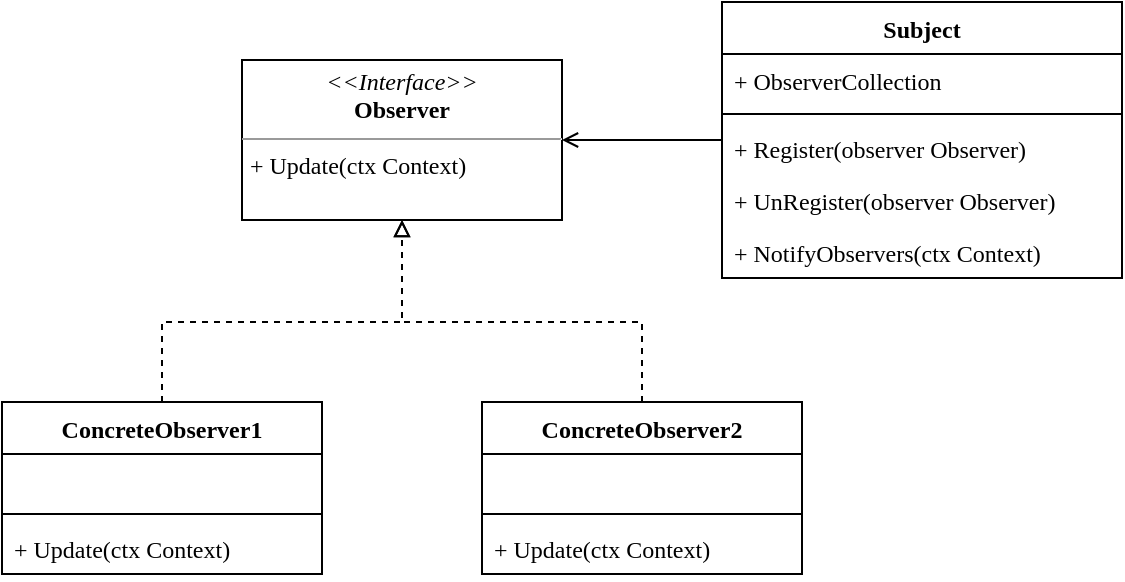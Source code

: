 <mxfile version="20.8.16" type="device"><diagram name="第 1 页" id="RY9XKbA3atI1GiTKs-Qv"><mxGraphModel dx="612" dy="610" grid="1" gridSize="10" guides="1" tooltips="1" connect="1" arrows="1" fold="1" page="1" pageScale="1" pageWidth="827" pageHeight="1169" math="0" shadow="0"><root><mxCell id="0"/><mxCell id="1" parent="0"/><mxCell id="WtPg9HPOiO-f3pqNgbRp-1" value="&lt;p style=&quot;margin:0px;margin-top:4px;text-align:center;&quot;&gt;&lt;i&gt;&amp;lt;&amp;lt;Interface&amp;gt;&amp;gt;&lt;/i&gt;&lt;br&gt;&lt;b&gt;Observer&lt;/b&gt;&lt;/p&gt;&lt;hr size=&quot;1&quot;&gt;&lt;p style=&quot;margin:0px;margin-left:4px;&quot;&gt;+ Update(ctx Context)&lt;br&gt;&lt;/p&gt;" style="verticalAlign=top;align=left;overflow=fill;fontSize=12;fontFamily=Times New Roman;html=1;" vertex="1" parent="1"><mxGeometry x="160" y="69" width="160" height="80" as="geometry"/></mxCell><mxCell id="WtPg9HPOiO-f3pqNgbRp-8" value="" style="edgeStyle=orthogonalEdgeStyle;rounded=0;orthogonalLoop=1;jettySize=auto;html=1;fontFamily=Times New Roman;endArrow=open;endFill=0;" edge="1" parent="1" source="WtPg9HPOiO-f3pqNgbRp-2" target="WtPg9HPOiO-f3pqNgbRp-1"><mxGeometry relative="1" as="geometry"/></mxCell><mxCell id="WtPg9HPOiO-f3pqNgbRp-2" value="Subject" style="swimlane;fontStyle=1;align=center;verticalAlign=top;childLayout=stackLayout;horizontal=1;startSize=26;horizontalStack=0;resizeParent=1;resizeParentMax=0;resizeLast=0;collapsible=1;marginBottom=0;fontFamily=Times New Roman;" vertex="1" parent="1"><mxGeometry x="400" y="40" width="200" height="138" as="geometry"/></mxCell><mxCell id="WtPg9HPOiO-f3pqNgbRp-3" value="+ ObserverCollection" style="text;strokeColor=none;fillColor=none;align=left;verticalAlign=top;spacingLeft=4;spacingRight=4;overflow=hidden;rotatable=0;points=[[0,0.5],[1,0.5]];portConstraint=eastwest;fontFamily=Times New Roman;" vertex="1" parent="WtPg9HPOiO-f3pqNgbRp-2"><mxGeometry y="26" width="200" height="26" as="geometry"/></mxCell><mxCell id="WtPg9HPOiO-f3pqNgbRp-4" value="" style="line;strokeWidth=1;fillColor=none;align=left;verticalAlign=middle;spacingTop=-1;spacingLeft=3;spacingRight=3;rotatable=0;labelPosition=right;points=[];portConstraint=eastwest;strokeColor=inherit;fontFamily=Times New Roman;" vertex="1" parent="WtPg9HPOiO-f3pqNgbRp-2"><mxGeometry y="52" width="200" height="8" as="geometry"/></mxCell><mxCell id="WtPg9HPOiO-f3pqNgbRp-5" value="+ Register(observer Observer)" style="text;strokeColor=none;fillColor=none;align=left;verticalAlign=top;spacingLeft=4;spacingRight=4;overflow=hidden;rotatable=0;points=[[0,0.5],[1,0.5]];portConstraint=eastwest;fontFamily=Times New Roman;" vertex="1" parent="WtPg9HPOiO-f3pqNgbRp-2"><mxGeometry y="60" width="200" height="26" as="geometry"/></mxCell><mxCell id="WtPg9HPOiO-f3pqNgbRp-6" value="+ UnRegister(observer Observer)" style="text;strokeColor=none;fillColor=none;align=left;verticalAlign=top;spacingLeft=4;spacingRight=4;overflow=hidden;rotatable=0;points=[[0,0.5],[1,0.5]];portConstraint=eastwest;fontFamily=Times New Roman;" vertex="1" parent="WtPg9HPOiO-f3pqNgbRp-2"><mxGeometry y="86" width="200" height="26" as="geometry"/></mxCell><mxCell id="WtPg9HPOiO-f3pqNgbRp-7" value="+ NotifyObservers(ctx Context)" style="text;strokeColor=none;fillColor=none;align=left;verticalAlign=top;spacingLeft=4;spacingRight=4;overflow=hidden;rotatable=0;points=[[0,0.5],[1,0.5]];portConstraint=eastwest;fontFamily=Times New Roman;" vertex="1" parent="WtPg9HPOiO-f3pqNgbRp-2"><mxGeometry y="112" width="200" height="26" as="geometry"/></mxCell><mxCell id="WtPg9HPOiO-f3pqNgbRp-17" style="edgeStyle=orthogonalEdgeStyle;rounded=0;orthogonalLoop=1;jettySize=auto;html=1;exitX=0.5;exitY=0;exitDx=0;exitDy=0;fontFamily=Times New Roman;endArrow=block;endFill=0;dashed=1;" edge="1" parent="1" source="WtPg9HPOiO-f3pqNgbRp-9" target="WtPg9HPOiO-f3pqNgbRp-1"><mxGeometry relative="1" as="geometry"><Array as="points"><mxPoint x="120" y="200"/><mxPoint x="240" y="200"/></Array></mxGeometry></mxCell><mxCell id="WtPg9HPOiO-f3pqNgbRp-9" value="ConcreteObserver1" style="swimlane;fontStyle=1;align=center;verticalAlign=top;childLayout=stackLayout;horizontal=1;startSize=26;horizontalStack=0;resizeParent=1;resizeParentMax=0;resizeLast=0;collapsible=1;marginBottom=0;fontFamily=Times New Roman;" vertex="1" parent="1"><mxGeometry x="40" y="240" width="160" height="86" as="geometry"/></mxCell><mxCell id="WtPg9HPOiO-f3pqNgbRp-10" value=" " style="text;strokeColor=none;fillColor=none;align=left;verticalAlign=top;spacingLeft=4;spacingRight=4;overflow=hidden;rotatable=0;points=[[0,0.5],[1,0.5]];portConstraint=eastwest;fontFamily=Times New Roman;" vertex="1" parent="WtPg9HPOiO-f3pqNgbRp-9"><mxGeometry y="26" width="160" height="26" as="geometry"/></mxCell><mxCell id="WtPg9HPOiO-f3pqNgbRp-11" value="" style="line;strokeWidth=1;fillColor=none;align=left;verticalAlign=middle;spacingTop=-1;spacingLeft=3;spacingRight=3;rotatable=0;labelPosition=right;points=[];portConstraint=eastwest;strokeColor=inherit;fontFamily=Times New Roman;" vertex="1" parent="WtPg9HPOiO-f3pqNgbRp-9"><mxGeometry y="52" width="160" height="8" as="geometry"/></mxCell><mxCell id="WtPg9HPOiO-f3pqNgbRp-12" value="+ Update(ctx Context)" style="text;strokeColor=none;fillColor=none;align=left;verticalAlign=top;spacingLeft=4;spacingRight=4;overflow=hidden;rotatable=0;points=[[0,0.5],[1,0.5]];portConstraint=eastwest;fontFamily=Times New Roman;" vertex="1" parent="WtPg9HPOiO-f3pqNgbRp-9"><mxGeometry y="60" width="160" height="26" as="geometry"/></mxCell><mxCell id="WtPg9HPOiO-f3pqNgbRp-18" style="edgeStyle=orthogonalEdgeStyle;rounded=0;orthogonalLoop=1;jettySize=auto;html=1;exitX=0.5;exitY=0;exitDx=0;exitDy=0;dashed=1;fontFamily=Times New Roman;endArrow=block;endFill=0;" edge="1" parent="1" source="WtPg9HPOiO-f3pqNgbRp-13" target="WtPg9HPOiO-f3pqNgbRp-1"><mxGeometry relative="1" as="geometry"><Array as="points"><mxPoint x="360" y="200"/><mxPoint x="240" y="200"/></Array></mxGeometry></mxCell><mxCell id="WtPg9HPOiO-f3pqNgbRp-13" value="ConcreteObserver2" style="swimlane;fontStyle=1;align=center;verticalAlign=top;childLayout=stackLayout;horizontal=1;startSize=26;horizontalStack=0;resizeParent=1;resizeParentMax=0;resizeLast=0;collapsible=1;marginBottom=0;fontFamily=Times New Roman;" vertex="1" parent="1"><mxGeometry x="280" y="240" width="160" height="86" as="geometry"/></mxCell><mxCell id="WtPg9HPOiO-f3pqNgbRp-14" value=" " style="text;strokeColor=none;fillColor=none;align=left;verticalAlign=top;spacingLeft=4;spacingRight=4;overflow=hidden;rotatable=0;points=[[0,0.5],[1,0.5]];portConstraint=eastwest;fontFamily=Times New Roman;" vertex="1" parent="WtPg9HPOiO-f3pqNgbRp-13"><mxGeometry y="26" width="160" height="26" as="geometry"/></mxCell><mxCell id="WtPg9HPOiO-f3pqNgbRp-15" value="" style="line;strokeWidth=1;fillColor=none;align=left;verticalAlign=middle;spacingTop=-1;spacingLeft=3;spacingRight=3;rotatable=0;labelPosition=right;points=[];portConstraint=eastwest;strokeColor=inherit;fontFamily=Times New Roman;" vertex="1" parent="WtPg9HPOiO-f3pqNgbRp-13"><mxGeometry y="52" width="160" height="8" as="geometry"/></mxCell><mxCell id="WtPg9HPOiO-f3pqNgbRp-16" value="+ Update(ctx Context)" style="text;strokeColor=none;fillColor=none;align=left;verticalAlign=top;spacingLeft=4;spacingRight=4;overflow=hidden;rotatable=0;points=[[0,0.5],[1,0.5]];portConstraint=eastwest;fontFamily=Times New Roman;" vertex="1" parent="WtPg9HPOiO-f3pqNgbRp-13"><mxGeometry y="60" width="160" height="26" as="geometry"/></mxCell></root></mxGraphModel></diagram></mxfile>